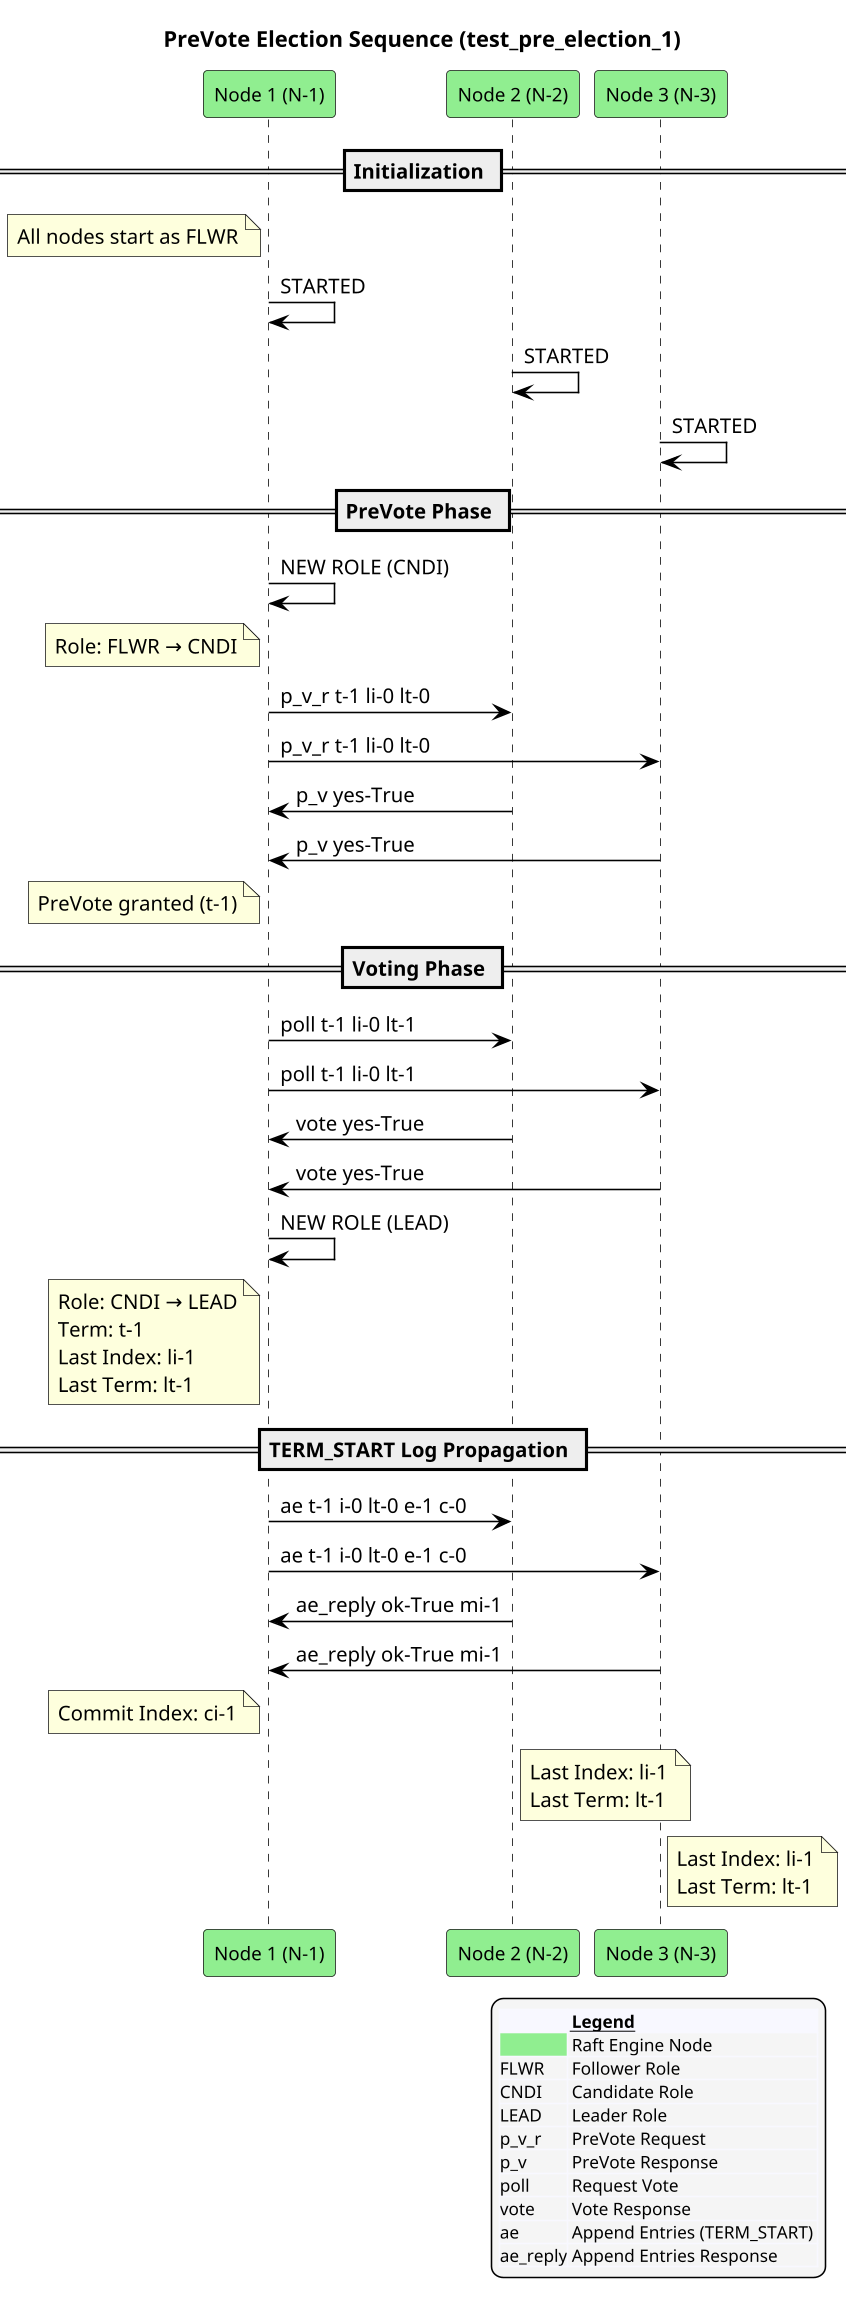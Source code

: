 @startuml
!pragma ratio 0.7
skinparam dpi 150
skinparam monochrome false
skinparam sequence {
  ArrowColor Black
  ActorBorderColor Black
  LifeLineBorderColor Black
  ParticipantFontSize 12
  Padding 10
}
skinparam legend {
  BackgroundColor #F5F5F5
  FontSize 11
}
title PreVote Election Sequence (test_pre_election_1)

participant "Node 1 (N-1)" as n1 order 10 #Lightgreen
participant "Node 2 (N-2)" as n2 order 20 #Lightgreen
participant "Node 3 (N-3)" as n3 order 30 #Lightgreen

== Initialization ==
note left of n1: All nodes start as FLWR
n1 -> n1: STARTED
n2 -> n2: STARTED
n3 -> n3: STARTED

== PreVote Phase ==
n1 -> n1: NEW ROLE (CNDI)
note left of n1: Role: FLWR → CNDI
n1 -> n2: p_v_r t-1 li-0 lt-0
n1 -> n3: p_v_r t-1 li-0 lt-0
n2 -> n1: p_v yes-True
n3 -> n1: p_v yes-True
note left of n1: PreVote granted (t-1)

== Voting Phase ==
n1 -> n2: poll t-1 li-0 lt-1
n1 -> n3: poll t-1 li-0 lt-1
n2 -> n1: vote yes-True
n3 -> n1: vote yes-True
n1 -> n1: NEW ROLE (LEAD)
note left of n1: Role: CNDI → LEAD\nTerm: t-1\nLast Index: li-1\nLast Term: lt-1

== TERM_START Log Propagation ==
n1 -> n2: ae t-1 i-0 lt-0 e-1 c-0
n1 -> n3: ae t-1 i-0 lt-0 e-1 c-0
n2 -> n1: ae_reply ok-True mi-1
n3 -> n1: ae_reply ok-True mi-1
note left of n1: Commit Index: ci-1
note right of n2: Last Index: li-1\nLast Term: lt-1
note right of n3: Last Index: li-1\nLast Term: lt-1

legend right
  <#GhostWhite,#GhostWhite>|      |= __Legend__ |
  |<#Lightgreen>| Raft Engine Node |
  |FLWR| Follower Role |
  |CNDI| Candidate Role |
  |LEAD| Leader Role |
  |p_v_r| PreVote Request |
  |p_v| PreVote Response |
  |poll| Request Vote |
  |vote| Vote Response |
  |ae| Append Entries (TERM_START) |
  |ae_reply| Append Entries Response |
endlegend
@enduml

